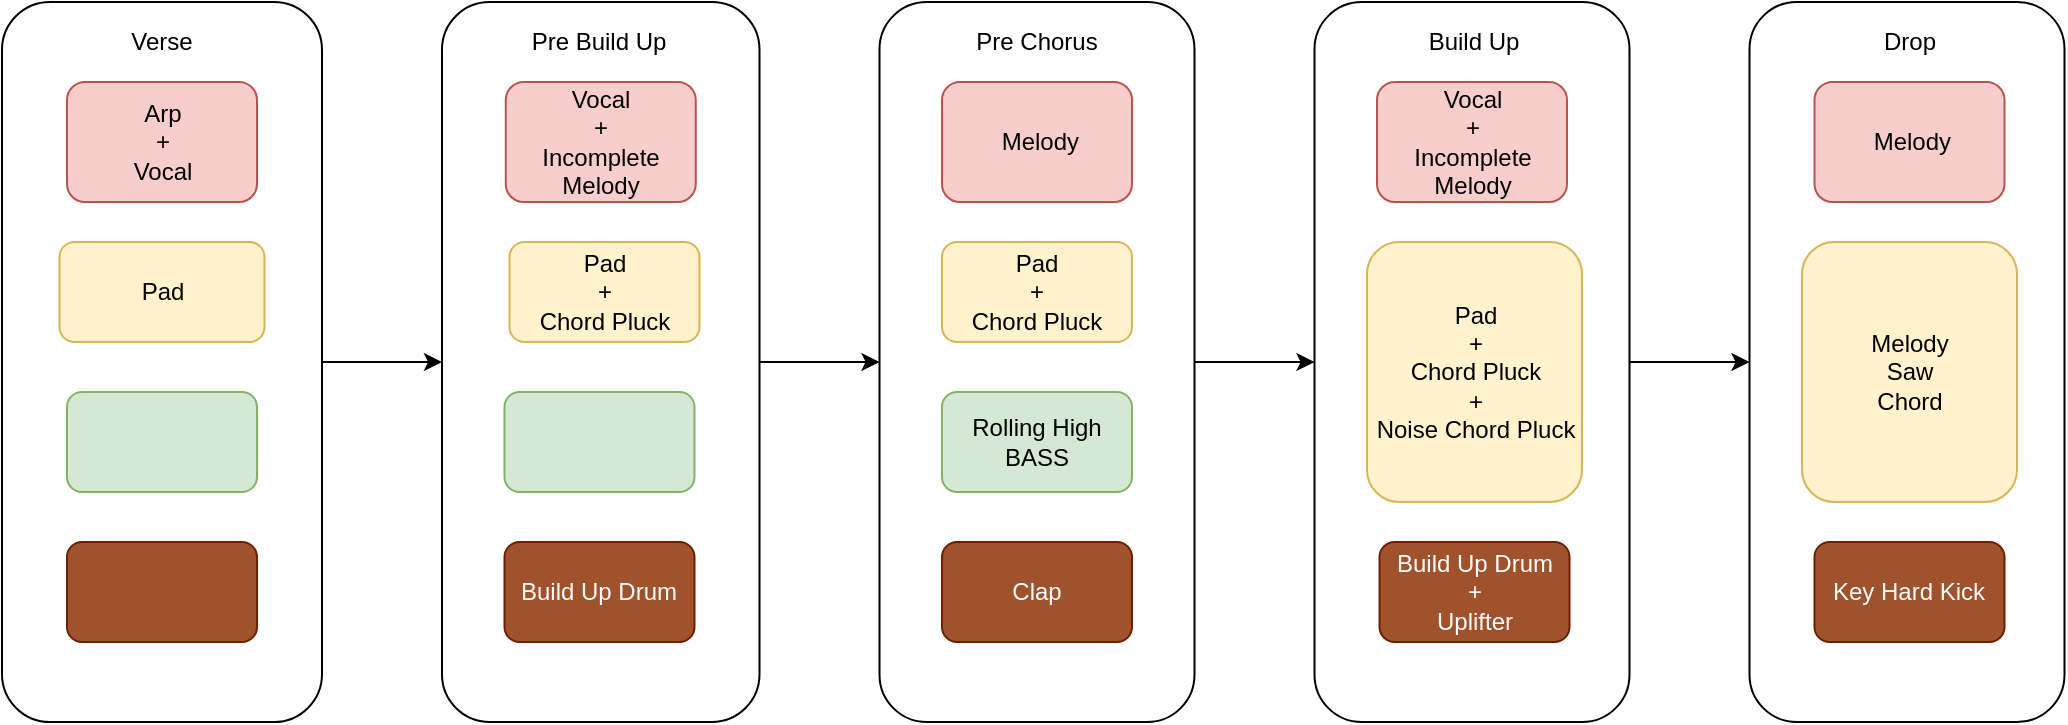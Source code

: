 <mxfile version="13.3.4" type="github">
  <diagram id="4Rw6qwMlkPoy8yVHMZix" name="Page-1">
    <mxGraphModel dx="1044" dy="656" grid="1" gridSize="10" guides="1" tooltips="1" connect="1" arrows="1" fold="1" page="1" pageScale="1" pageWidth="827" pageHeight="1169" math="0" shadow="0">
      <root>
        <mxCell id="0" />
        <mxCell id="1" parent="0" />
        <mxCell id="gogSmXasi4_Fke2GB7_I-1" style="edgeStyle=orthogonalEdgeStyle;rounded=0;orthogonalLoop=1;jettySize=auto;html=1;exitX=1;exitY=0.5;exitDx=0;exitDy=0;" parent="1" source="gogSmXasi4_Fke2GB7_I-2" target="gogSmXasi4_Fke2GB7_I-4" edge="1">
          <mxGeometry relative="1" as="geometry" />
        </mxCell>
        <mxCell id="gogSmXasi4_Fke2GB7_I-2" value="" style="rounded=1;whiteSpace=wrap;html=1;" parent="1" vertex="1">
          <mxGeometry x="40" y="40" width="160" height="360" as="geometry" />
        </mxCell>
        <mxCell id="gogSmXasi4_Fke2GB7_I-3" style="edgeStyle=orthogonalEdgeStyle;rounded=0;orthogonalLoop=1;jettySize=auto;html=1;entryX=0;entryY=0.5;entryDx=0;entryDy=0;" parent="1" source="gogSmXasi4_Fke2GB7_I-4" target="gogSmXasi4_Fke2GB7_I-13" edge="1">
          <mxGeometry relative="1" as="geometry" />
        </mxCell>
        <mxCell id="gogSmXasi4_Fke2GB7_I-4" value="" style="rounded=1;whiteSpace=wrap;html=1;" parent="1" vertex="1">
          <mxGeometry x="260" y="40" width="158.75" height="360" as="geometry" />
        </mxCell>
        <mxCell id="gogSmXasi4_Fke2GB7_I-6" value="Pad" style="rounded=1;whiteSpace=wrap;html=1;fillColor=#fff2cc;strokeColor=#d6b656;" parent="1" vertex="1">
          <mxGeometry x="68.75" y="160" width="102.5" height="50" as="geometry" />
        </mxCell>
        <mxCell id="gogSmXasi4_Fke2GB7_I-7" value="Verse" style="text;html=1;strokeColor=none;fillColor=none;align=center;verticalAlign=middle;whiteSpace=wrap;rounded=0;" parent="1" vertex="1">
          <mxGeometry x="100" y="50" width="40" height="20" as="geometry" />
        </mxCell>
        <mxCell id="gogSmXasi4_Fke2GB7_I-8" value="Pre Build Up" style="text;html=1;strokeColor=none;fillColor=none;align=center;verticalAlign=middle;whiteSpace=wrap;rounded=0;" parent="1" vertex="1">
          <mxGeometry x="291.25" y="45" width="95" height="30" as="geometry" />
        </mxCell>
        <mxCell id="gogSmXasi4_Fke2GB7_I-10" value="Pad &lt;br&gt;+ &lt;br&gt;Chord Pluck" style="rounded=1;whiteSpace=wrap;html=1;fillColor=#fff2cc;strokeColor=#d6b656;" parent="1" vertex="1">
          <mxGeometry x="293.75" y="160" width="95" height="50" as="geometry" />
        </mxCell>
        <mxCell id="gogSmXasi4_Fke2GB7_I-11" value="Build Up Drum" style="rounded=1;whiteSpace=wrap;html=1;fillColor=#a0522d;strokeColor=#6D1F00;fontColor=#ffffff;" parent="1" vertex="1">
          <mxGeometry x="291.25" y="310" width="95" height="50" as="geometry" />
        </mxCell>
        <mxCell id="gogSmXasi4_Fke2GB7_I-12" style="edgeStyle=orthogonalEdgeStyle;rounded=0;orthogonalLoop=1;jettySize=auto;html=1;" parent="1" source="gogSmXasi4_Fke2GB7_I-13" target="gogSmXasi4_Fke2GB7_I-25" edge="1">
          <mxGeometry relative="1" as="geometry" />
        </mxCell>
        <mxCell id="gogSmXasi4_Fke2GB7_I-13" value="" style="rounded=1;whiteSpace=wrap;html=1;" parent="1" vertex="1">
          <mxGeometry x="478.75" y="40" width="157.5" height="360" as="geometry" />
        </mxCell>
        <mxCell id="gogSmXasi4_Fke2GB7_I-14" value="Pre Chorus" style="text;html=1;strokeColor=none;fillColor=none;align=center;verticalAlign=middle;whiteSpace=wrap;rounded=0;" parent="1" vertex="1">
          <mxGeometry x="522" y="50" width="71" height="20" as="geometry" />
        </mxCell>
        <mxCell id="gogSmXasi4_Fke2GB7_I-15" value="&amp;nbsp;Melody" style="rounded=1;whiteSpace=wrap;html=1;fillColor=#f8cecc;strokeColor=#b85450;" parent="1" vertex="1">
          <mxGeometry x="510" y="80" width="95" height="60" as="geometry" />
        </mxCell>
        <mxCell id="gogSmXasi4_Fke2GB7_I-16" value="Pad &lt;br&gt;+ &lt;br&gt;Chord Pluck" style="rounded=1;whiteSpace=wrap;html=1;fillColor=#fff2cc;strokeColor=#d6b656;" parent="1" vertex="1">
          <mxGeometry x="510" y="160" width="95" height="50" as="geometry" />
        </mxCell>
        <mxCell id="gogSmXasi4_Fke2GB7_I-17" value="Rolling High BASS" style="rounded=1;whiteSpace=wrap;html=1;fillColor=#d5e8d4;strokeColor=#82b366;" parent="1" vertex="1">
          <mxGeometry x="510" y="235" width="95" height="50" as="geometry" />
        </mxCell>
        <mxCell id="gogSmXasi4_Fke2GB7_I-18" value="" style="rounded=1;whiteSpace=wrap;html=1;fillColor=#d5e8d4;strokeColor=#82b366;" parent="1" vertex="1">
          <mxGeometry x="291.25" y="235" width="95" height="50" as="geometry" />
        </mxCell>
        <mxCell id="gogSmXasi4_Fke2GB7_I-19" value="" style="rounded=1;whiteSpace=wrap;html=1;fillColor=#d5e8d4;strokeColor=#82b366;" parent="1" vertex="1">
          <mxGeometry x="72.5" y="235" width="95" height="50" as="geometry" />
        </mxCell>
        <mxCell id="gogSmXasi4_Fke2GB7_I-22" value="Clap" style="rounded=1;whiteSpace=wrap;html=1;fillColor=#a0522d;strokeColor=#6D1F00;fontColor=#ffffff;" parent="1" vertex="1">
          <mxGeometry x="510" y="310" width="95" height="50" as="geometry" />
        </mxCell>
        <mxCell id="gogSmXasi4_Fke2GB7_I-24" value="" style="rounded=1;whiteSpace=wrap;html=1;fillColor=#a0522d;strokeColor=#6D1F00;fontColor=#ffffff;" parent="1" vertex="1">
          <mxGeometry x="72.5" y="310" width="95" height="50" as="geometry" />
        </mxCell>
        <mxCell id="kLrQgNppZm8dj1sVTHU1-5" style="edgeStyle=orthogonalEdgeStyle;rounded=1;jumpSize=10;orthogonalLoop=1;jettySize=auto;html=1;entryX=0;entryY=0.5;entryDx=0;entryDy=0;strokeWidth=1;fontSize=12;" parent="1" source="gogSmXasi4_Fke2GB7_I-25" target="gogSmXasi4_Fke2GB7_I-31" edge="1">
          <mxGeometry relative="1" as="geometry" />
        </mxCell>
        <mxCell id="gogSmXasi4_Fke2GB7_I-25" value="" style="rounded=1;whiteSpace=wrap;html=1;" parent="1" vertex="1">
          <mxGeometry x="696.25" y="40" width="157.5" height="360" as="geometry" />
        </mxCell>
        <mxCell id="gogSmXasi4_Fke2GB7_I-26" value="Build Up" style="text;html=1;strokeColor=none;fillColor=none;align=center;verticalAlign=middle;whiteSpace=wrap;rounded=0;" parent="1" vertex="1">
          <mxGeometry x="726.25" y="50" width="100" height="20" as="geometry" />
        </mxCell>
        <mxCell id="gogSmXasi4_Fke2GB7_I-27" value="Pad &lt;br&gt;+ &lt;br&gt;Chord Pluck&lt;br&gt;+&lt;br&gt;Noise Chord Pluck" style="rounded=1;whiteSpace=wrap;html=1;fillColor=#fff2cc;strokeColor=#d6b656;" parent="1" vertex="1">
          <mxGeometry x="722.5" y="160" width="107.5" height="130" as="geometry" />
        </mxCell>
        <mxCell id="gogSmXasi4_Fke2GB7_I-28" value="Build Up Drum&lt;br&gt;+&lt;br&gt;Uplifter" style="rounded=1;whiteSpace=wrap;html=1;fillColor=#a0522d;strokeColor=#6D1F00;fontColor=#ffffff;" parent="1" vertex="1">
          <mxGeometry x="728.75" y="310" width="95" height="50" as="geometry" />
        </mxCell>
        <mxCell id="gogSmXasi4_Fke2GB7_I-31" value="" style="rounded=1;whiteSpace=wrap;html=1;" parent="1" vertex="1">
          <mxGeometry x="913.75" y="40" width="157.5" height="360" as="geometry" />
        </mxCell>
        <mxCell id="gogSmXasi4_Fke2GB7_I-32" value="Drop" style="text;html=1;strokeColor=none;fillColor=none;align=center;verticalAlign=middle;whiteSpace=wrap;rounded=0;" parent="1" vertex="1">
          <mxGeometry x="943.75" y="50" width="100" height="20" as="geometry" />
        </mxCell>
        <mxCell id="gogSmXasi4_Fke2GB7_I-33" value="Melody&lt;br&gt;Saw&lt;br&gt;Chord" style="rounded=1;whiteSpace=wrap;html=1;fillColor=#fff2cc;strokeColor=#d6b656;" parent="1" vertex="1">
          <mxGeometry x="940" y="160" width="107.5" height="130" as="geometry" />
        </mxCell>
        <mxCell id="gogSmXasi4_Fke2GB7_I-34" value="Key Hard Kick" style="rounded=1;whiteSpace=wrap;html=1;fillColor=#a0522d;strokeColor=#6D1F00;fontColor=#ffffff;" parent="1" vertex="1">
          <mxGeometry x="946.25" y="310" width="95" height="50" as="geometry" />
        </mxCell>
        <mxCell id="gogSmXasi4_Fke2GB7_I-36" value="&amp;nbsp;Melody" style="rounded=1;whiteSpace=wrap;html=1;fillColor=#f8cecc;strokeColor=#b85450;" parent="1" vertex="1">
          <mxGeometry x="946.25" y="80" width="95" height="60" as="geometry" />
        </mxCell>
        <mxCell id="kLrQgNppZm8dj1sVTHU1-1" value="Arp&lt;br&gt;+&lt;br&gt;Vocal" style="rounded=1;whiteSpace=wrap;html=1;fillColor=#f8cecc;strokeColor=#b85450;" parent="1" vertex="1">
          <mxGeometry x="72.5" y="80" width="95" height="60" as="geometry" />
        </mxCell>
        <mxCell id="kLrQgNppZm8dj1sVTHU1-2" value="Vocal&lt;br&gt;+&lt;br&gt;Incomplete Melody" style="rounded=1;whiteSpace=wrap;html=1;fillColor=#f8cecc;strokeColor=#b85450;" parent="1" vertex="1">
          <mxGeometry x="291.88" y="80" width="95" height="60" as="geometry" />
        </mxCell>
        <mxCell id="kLrQgNppZm8dj1sVTHU1-3" value="Vocal&lt;br&gt;+&lt;br&gt;Incomplete Melody" style="rounded=1;whiteSpace=wrap;html=1;fillColor=#f8cecc;strokeColor=#b85450;" parent="1" vertex="1">
          <mxGeometry x="727.5" y="80" width="95" height="60" as="geometry" />
        </mxCell>
      </root>
    </mxGraphModel>
  </diagram>
</mxfile>
